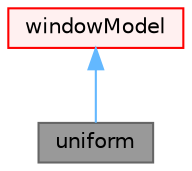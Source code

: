 digraph "uniform"
{
 // LATEX_PDF_SIZE
  bgcolor="transparent";
  edge [fontname=Helvetica,fontsize=10,labelfontname=Helvetica,labelfontsize=10];
  node [fontname=Helvetica,fontsize=10,shape=box,height=0.2,width=0.4];
  Node1 [id="Node000001",label="uniform",height=0.2,width=0.4,color="gray40", fillcolor="grey60", style="filled", fontcolor="black",tooltip="A window that applies uniform scaling."];
  Node2 -> Node1 [id="edge1_Node000001_Node000002",dir="back",color="steelblue1",style="solid",tooltip=" "];
  Node2 [id="Node000002",label="windowModel",height=0.2,width=0.4,color="red", fillcolor="#FFF0F0", style="filled",URL="$classFoam_1_1windowModel.html",tooltip="Base class for windowing models."];
}
